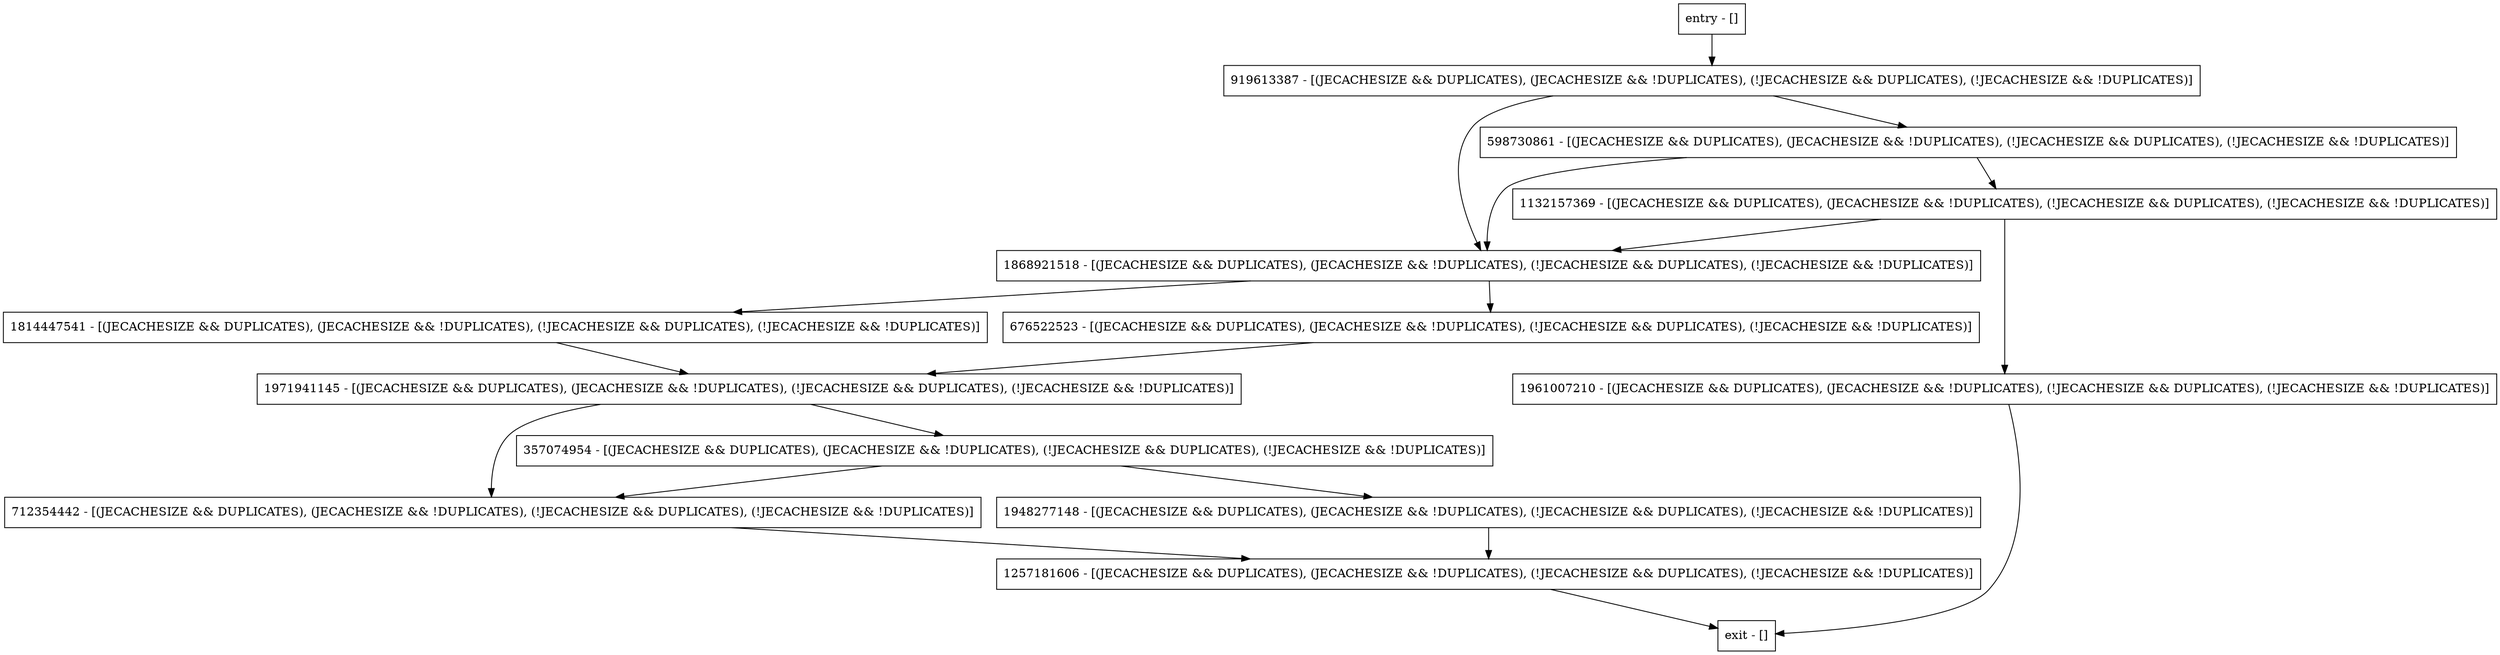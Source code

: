digraph <init> {
node [shape=record];
1971941145 [label="1971941145 - [(JECACHESIZE && DUPLICATES), (JECACHESIZE && !DUPLICATES), (!JECACHESIZE && DUPLICATES), (!JECACHESIZE && !DUPLICATES)]"];
entry [label="entry - []"];
exit [label="exit - []"];
919613387 [label="919613387 - [(JECACHESIZE && DUPLICATES), (JECACHESIZE && !DUPLICATES), (!JECACHESIZE && DUPLICATES), (!JECACHESIZE && !DUPLICATES)]"];
1868921518 [label="1868921518 - [(JECACHESIZE && DUPLICATES), (JECACHESIZE && !DUPLICATES), (!JECACHESIZE && DUPLICATES), (!JECACHESIZE && !DUPLICATES)]"];
1814447541 [label="1814447541 - [(JECACHESIZE && DUPLICATES), (JECACHESIZE && !DUPLICATES), (!JECACHESIZE && DUPLICATES), (!JECACHESIZE && !DUPLICATES)]"];
712354442 [label="712354442 - [(JECACHESIZE && DUPLICATES), (JECACHESIZE && !DUPLICATES), (!JECACHESIZE && DUPLICATES), (!JECACHESIZE && !DUPLICATES)]"];
1948277148 [label="1948277148 - [(JECACHESIZE && DUPLICATES), (JECACHESIZE && !DUPLICATES), (!JECACHESIZE && DUPLICATES), (!JECACHESIZE && !DUPLICATES)]"];
598730861 [label="598730861 - [(JECACHESIZE && DUPLICATES), (JECACHESIZE && !DUPLICATES), (!JECACHESIZE && DUPLICATES), (!JECACHESIZE && !DUPLICATES)]"];
1257181606 [label="1257181606 - [(JECACHESIZE && DUPLICATES), (JECACHESIZE && !DUPLICATES), (!JECACHESIZE && DUPLICATES), (!JECACHESIZE && !DUPLICATES)]"];
1132157369 [label="1132157369 - [(JECACHESIZE && DUPLICATES), (JECACHESIZE && !DUPLICATES), (!JECACHESIZE && DUPLICATES), (!JECACHESIZE && !DUPLICATES)]"];
1961007210 [label="1961007210 - [(JECACHESIZE && DUPLICATES), (JECACHESIZE && !DUPLICATES), (!JECACHESIZE && DUPLICATES), (!JECACHESIZE && !DUPLICATES)]"];
676522523 [label="676522523 - [(JECACHESIZE && DUPLICATES), (JECACHESIZE && !DUPLICATES), (!JECACHESIZE && DUPLICATES), (!JECACHESIZE && !DUPLICATES)]"];
357074954 [label="357074954 - [(JECACHESIZE && DUPLICATES), (JECACHESIZE && !DUPLICATES), (!JECACHESIZE && DUPLICATES), (!JECACHESIZE && !DUPLICATES)]"];
entry;
exit;
1971941145 -> 712354442;
1971941145 -> 357074954;
entry -> 919613387;
919613387 -> 1868921518;
919613387 -> 598730861;
1868921518 -> 1814447541;
1868921518 -> 676522523;
1814447541 -> 1971941145;
712354442 -> 1257181606;
1948277148 -> 1257181606;
598730861 -> 1868921518;
598730861 -> 1132157369;
1257181606 -> exit;
1132157369 -> 1868921518;
1132157369 -> 1961007210;
1961007210 -> exit;
676522523 -> 1971941145;
357074954 -> 1948277148;
357074954 -> 712354442;
}
